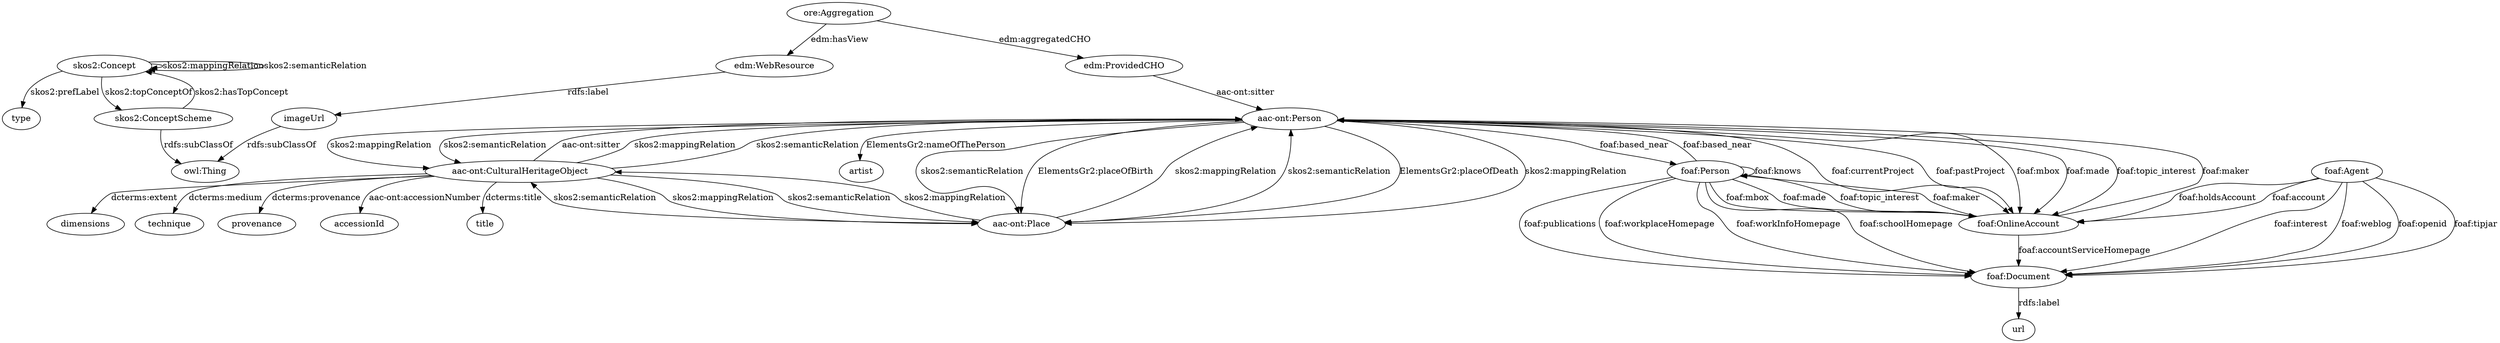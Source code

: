 digraph {
  type [type=attribute_name,label=type]
  "skos2:Concept1" [type=class_uri,label="skos2:Concept"]
  dimensions [type=attribute_name,label=dimensions]
  "aac-ont:CulturalHeritageObject1" [type=class_uri,label="aac-ont:CulturalHeritageObject"]
  imageUrl [type=attribute_name,label=imageUrl]
  "edm:WebResource1" [type=class_uri,label="edm:WebResource"]
  artist [type=attribute_name,label=artist]
  "aac-ont:Person1" [type=class_uri,label="aac-ont:Person"]
  url [type=attribute_name,label=url]
  "foaf:Document1" [type=class_uri,label="foaf:Document"]
  technique [type=attribute_name,label=technique]
  provenance [type=attribute_name,label=provenance]
  accessionId [type=attribute_name,label=accessionId]
  title [type=attribute_name,label=title]
  "skos2:ConceptScheme" [type=class_uri,label="skos2:ConceptScheme"]
  "ore:Aggregation" [type=class_uri,label="ore:Aggregation"]
  "aac-ont:Place" [type=class_uri,label="aac-ont:Place"]
  "edm:ProvidedCHO" [type=class_uri,label="edm:ProvidedCHO"]
  "foaf:Person" [type=class_uri,label="foaf:Person"]
  "foaf:Agent" [type=class_uri,label="foaf:Agent"]
  "foaf:OnlineAccount" [type=class_uri,label="foaf:OnlineAccount"]
  "owl:Thing" [type=special,label="owl:Thing"]
  "skos2:Concept1" -> type [label="skos2:prefLabel",type=st_property_uri]
  "aac-ont:CulturalHeritageObject1" -> dimensions [label="dcterms:extent",type=st_property_uri]
  "edm:WebResource1" -> imageUrl [label="rdfs:label",type=st_property_uri]
  "aac-ont:Person1" -> artist [label="ElementsGr2:nameOfThePerson",type=st_property_uri]
  "foaf:Document1" -> url [label="rdfs:label",type=st_property_uri]
  "aac-ont:CulturalHeritageObject1" -> technique [label="dcterms:medium",type=st_property_uri]
  "aac-ont:CulturalHeritageObject1" -> provenance [label="dcterms:provenance",type=st_property_uri]
  "aac-ont:CulturalHeritageObject1" -> accessionId [label="aac-ont:accessionNumber",type=st_property_uri]
  "aac-ont:CulturalHeritageObject1" -> title [label="dcterms:title",type=st_property_uri]
  "skos2:Concept1" -> "skos2:Concept1" [label="skos2:mappingRelation",type=direct_property_uri]
  "skos2:Concept1" -> "skos2:Concept1" [label="skos2:semanticRelation",type=direct_property_uri]
  "skos2:Concept1" -> "skos2:ConceptScheme" [label="skos2:topConceptOf",type=direct_property_uri]
  "skos2:ConceptScheme" -> "skos2:Concept1" [label="skos2:hasTopConcept",type=direct_property_uri]
  "aac-ont:CulturalHeritageObject1" -> "aac-ont:Person1" [label="aac-ont:sitter",type=direct_property_uri]
  "ore:Aggregation" -> "edm:WebResource1" [label="edm:hasView",type=direct_property_uri]
  "aac-ont:Person1" -> "aac-ont:Place" [label="ElementsGr2:placeOfBirth",type=direct_property_uri]
  "aac-ont:Person1" -> "aac-ont:Place" [label="ElementsGr2:placeOfDeath",type=direct_property_uri]
  "edm:ProvidedCHO" -> "aac-ont:Person1" [label="aac-ont:sitter",type=direct_property_uri]
  "foaf:Person" -> "foaf:Document1" [label="foaf:workplaceHomepage",type=direct_property_uri]
  "foaf:Person" -> "foaf:Document1" [label="foaf:workInfoHomepage",type=direct_property_uri]
  "foaf:Person" -> "foaf:Document1" [label="foaf:schoolHomepage",type=direct_property_uri]
  "foaf:Person" -> "foaf:Document1" [label="foaf:publications",type=direct_property_uri]
  "foaf:Agent" -> "foaf:Document1" [label="foaf:weblog",type=direct_property_uri]
  "foaf:Agent" -> "foaf:Document1" [label="foaf:openid",type=direct_property_uri]
  "foaf:Agent" -> "foaf:Document1" [label="foaf:tipjar",type=direct_property_uri]
  "foaf:Agent" -> "foaf:Document1" [label="foaf:interest",type=direct_property_uri]
  "foaf:OnlineAccount" -> "foaf:Document1" [label="foaf:accountServiceHomepage",type=direct_property_uri]
  "ore:Aggregation" -> "edm:ProvidedCHO" [label="edm:aggregatedCHO",type=direct_property_uri]
  "foaf:Person" -> "foaf:Person" [label="foaf:knows",type=direct_property_uri]
  "foaf:Agent" -> "foaf:OnlineAccount" [label="foaf:account",type=direct_property_uri]
  "foaf:Agent" -> "foaf:OnlineAccount" [label="foaf:holdsAccount",type=direct_property_uri]
  "aac-ont:CulturalHeritageObject1" -> "aac-ont:Person1" [label="skos2:mappingRelation",type=inherited]
  "aac-ont:CulturalHeritageObject1" -> "aac-ont:Person1" [label="skos2:semanticRelation",type=inherited]
  "aac-ont:CulturalHeritageObject1" -> "aac-ont:Place" [label="skos2:mappingRelation",type=inherited]
  "aac-ont:CulturalHeritageObject1" -> "aac-ont:Place" [label="skos2:semanticRelation",type=inherited]
  "aac-ont:Person1" -> "aac-ont:CulturalHeritageObject1" [label="skos2:mappingRelation",type=inherited]
  "aac-ont:Person1" -> "aac-ont:CulturalHeritageObject1" [label="skos2:semanticRelation",type=inherited]
  "aac-ont:Person1" -> "aac-ont:Place" [label="skos2:mappingRelation",type=inherited]
  "aac-ont:Person1" -> "aac-ont:Place" [label="skos2:semanticRelation",type=inherited]
  "aac-ont:Person1" -> "foaf:Person" [label="foaf:based_near",type=inherited]
  "aac-ont:Person1" -> "foaf:OnlineAccount" [label="foaf:currentProject",type=inherited]
  "aac-ont:Person1" -> "foaf:OnlineAccount" [label="foaf:pastProject",type=inherited]
  "aac-ont:Person1" -> "foaf:OnlineAccount" [label="foaf:mbox",type=inherited]
  "aac-ont:Person1" -> "foaf:OnlineAccount" [label="foaf:made",type=inherited]
  "aac-ont:Person1" -> "foaf:OnlineAccount" [label="foaf:topic_interest",type=inherited]
  "aac-ont:Place" -> "aac-ont:CulturalHeritageObject1" [label="skos2:mappingRelation",type=inherited]
  "aac-ont:Place" -> "aac-ont:CulturalHeritageObject1" [label="skos2:semanticRelation",type=inherited]
  "aac-ont:Place" -> "aac-ont:Person1" [label="skos2:mappingRelation",type=inherited]
  "aac-ont:Place" -> "aac-ont:Person1" [label="skos2:semanticRelation",type=inherited]
  "foaf:Person" -> "aac-ont:Person1" [label="foaf:based_near",type=inherited]
  "foaf:Person" -> "foaf:OnlineAccount" [label="foaf:mbox",type=inherited]
  "foaf:Person" -> "foaf:OnlineAccount" [label="foaf:made",type=inherited]
  "foaf:Person" -> "foaf:OnlineAccount" [label="foaf:topic_interest",type=inherited]
  "foaf:OnlineAccount" -> "aac-ont:Person1" [label="foaf:maker",type=inherited]
  "foaf:OnlineAccount" -> "foaf:Person" [label="foaf:maker",type=inherited]
  "skos2:ConceptScheme" -> "owl:Thing" [label="rdfs:subClassOf",type=inherited]
  imageUrl -> "owl:Thing" [label="rdfs:subClassOf",type=inherited]
}

